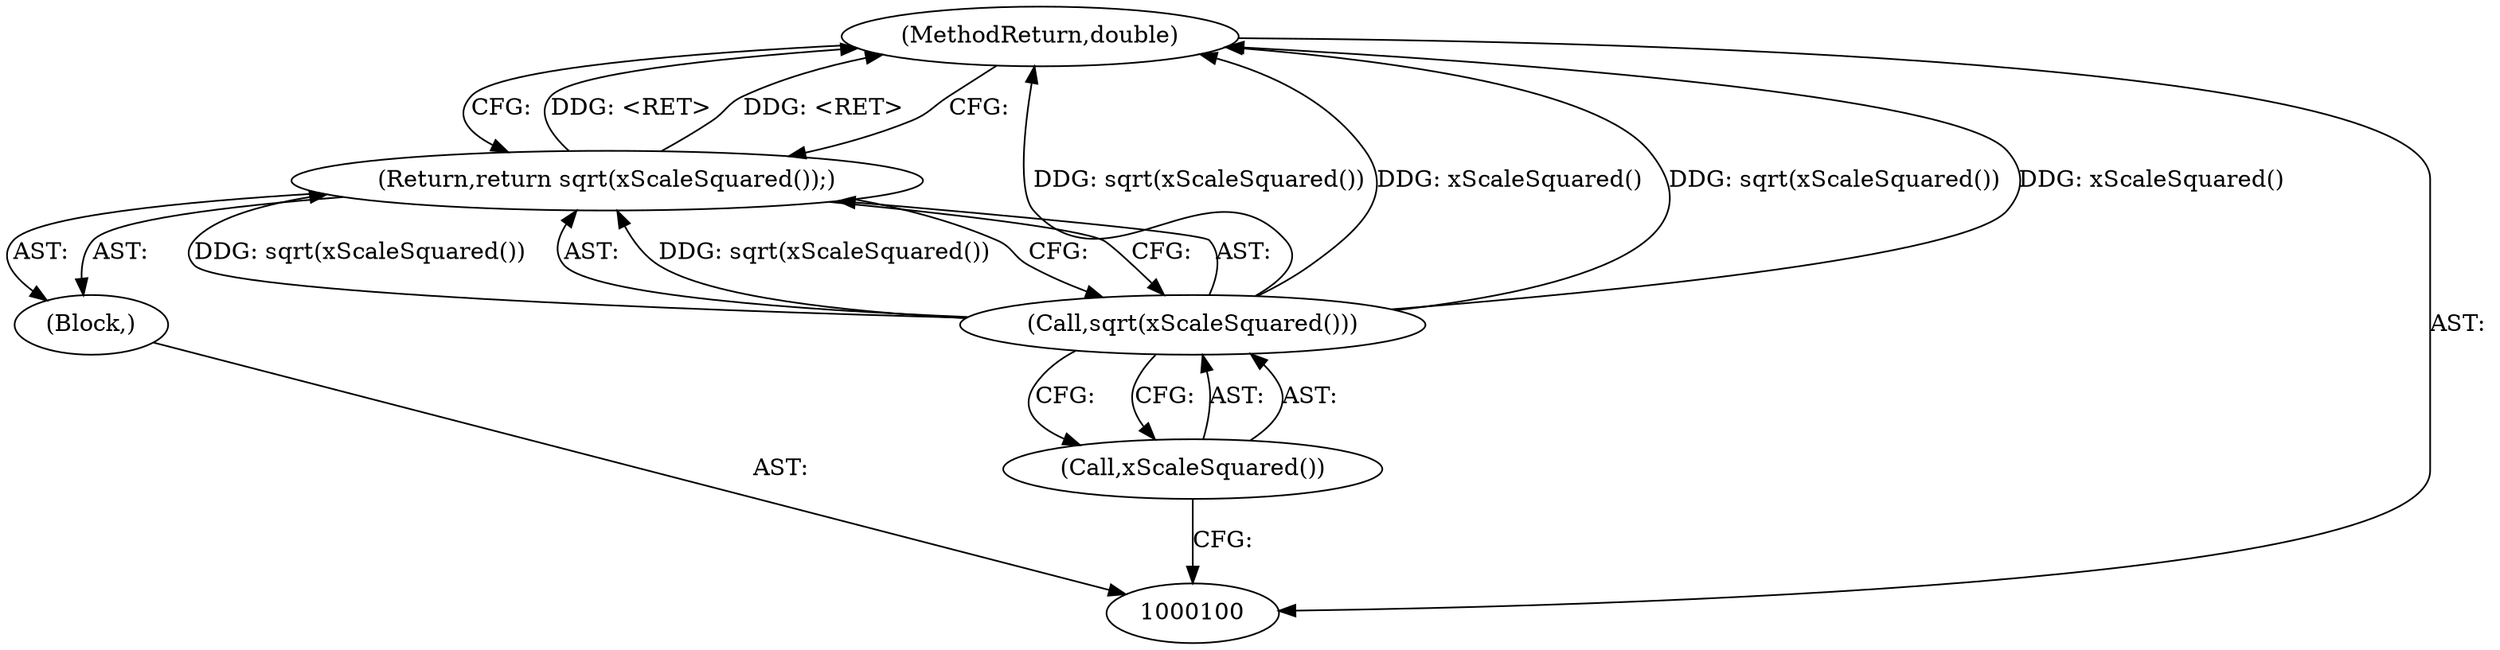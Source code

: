 digraph "0_Chrome_44f1431b20c16d8f8da0ce8ff7bbf2adddcdd785_4" {
"1000105" [label="(MethodReturn,double)"];
"1000101" [label="(Block,)"];
"1000103" [label="(Call,sqrt(xScaleSquared()))"];
"1000104" [label="(Call,xScaleSquared())"];
"1000102" [label="(Return,return sqrt(xScaleSquared());)"];
"1000105" -> "1000100"  [label="AST: "];
"1000105" -> "1000102"  [label="CFG: "];
"1000103" -> "1000105"  [label="DDG: sqrt(xScaleSquared())"];
"1000103" -> "1000105"  [label="DDG: xScaleSquared()"];
"1000102" -> "1000105"  [label="DDG: <RET>"];
"1000101" -> "1000100"  [label="AST: "];
"1000102" -> "1000101"  [label="AST: "];
"1000103" -> "1000102"  [label="AST: "];
"1000103" -> "1000104"  [label="CFG: "];
"1000104" -> "1000103"  [label="AST: "];
"1000102" -> "1000103"  [label="CFG: "];
"1000103" -> "1000105"  [label="DDG: sqrt(xScaleSquared())"];
"1000103" -> "1000105"  [label="DDG: xScaleSquared()"];
"1000103" -> "1000102"  [label="DDG: sqrt(xScaleSquared())"];
"1000104" -> "1000103"  [label="AST: "];
"1000104" -> "1000100"  [label="CFG: "];
"1000103" -> "1000104"  [label="CFG: "];
"1000102" -> "1000101"  [label="AST: "];
"1000102" -> "1000103"  [label="CFG: "];
"1000103" -> "1000102"  [label="AST: "];
"1000105" -> "1000102"  [label="CFG: "];
"1000102" -> "1000105"  [label="DDG: <RET>"];
"1000103" -> "1000102"  [label="DDG: sqrt(xScaleSquared())"];
}
